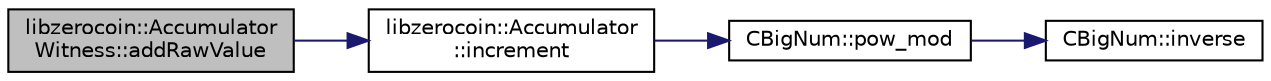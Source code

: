 digraph "libzerocoin::AccumulatorWitness::addRawValue"
{
  edge [fontname="Helvetica",fontsize="10",labelfontname="Helvetica",labelfontsize="10"];
  node [fontname="Helvetica",fontsize="10",shape=record];
  rankdir="LR";
  Node7 [label="libzerocoin::Accumulator\lWitness::addRawValue",height=0.2,width=0.4,color="black", fillcolor="grey75", style="filled", fontcolor="black"];
  Node7 -> Node8 [color="midnightblue",fontsize="10",style="solid",fontname="Helvetica"];
  Node8 [label="libzerocoin::Accumulator\l::increment",height=0.2,width=0.4,color="black", fillcolor="white", style="filled",URL="$classlibzerocoin_1_1_accumulator.html#a5f5c7d29420789bd7945972f99de2b9b"];
  Node8 -> Node9 [color="midnightblue",fontsize="10",style="solid",fontname="Helvetica"];
  Node9 [label="CBigNum::pow_mod",height=0.2,width=0.4,color="black", fillcolor="white", style="filled",URL="$class_c_big_num.html#a949004e3f63921b28b4e245624854289",tooltip="modular exponentiation: this^e mod n "];
  Node9 -> Node10 [color="midnightblue",fontsize="10",style="solid",fontname="Helvetica"];
  Node10 [label="CBigNum::inverse",height=0.2,width=0.4,color="black", fillcolor="white", style="filled",URL="$class_c_big_num.html#ace6cb4447751b27f00139d60dd8ebba4",tooltip="Calculates the inverse of this element mod m. "];
}
